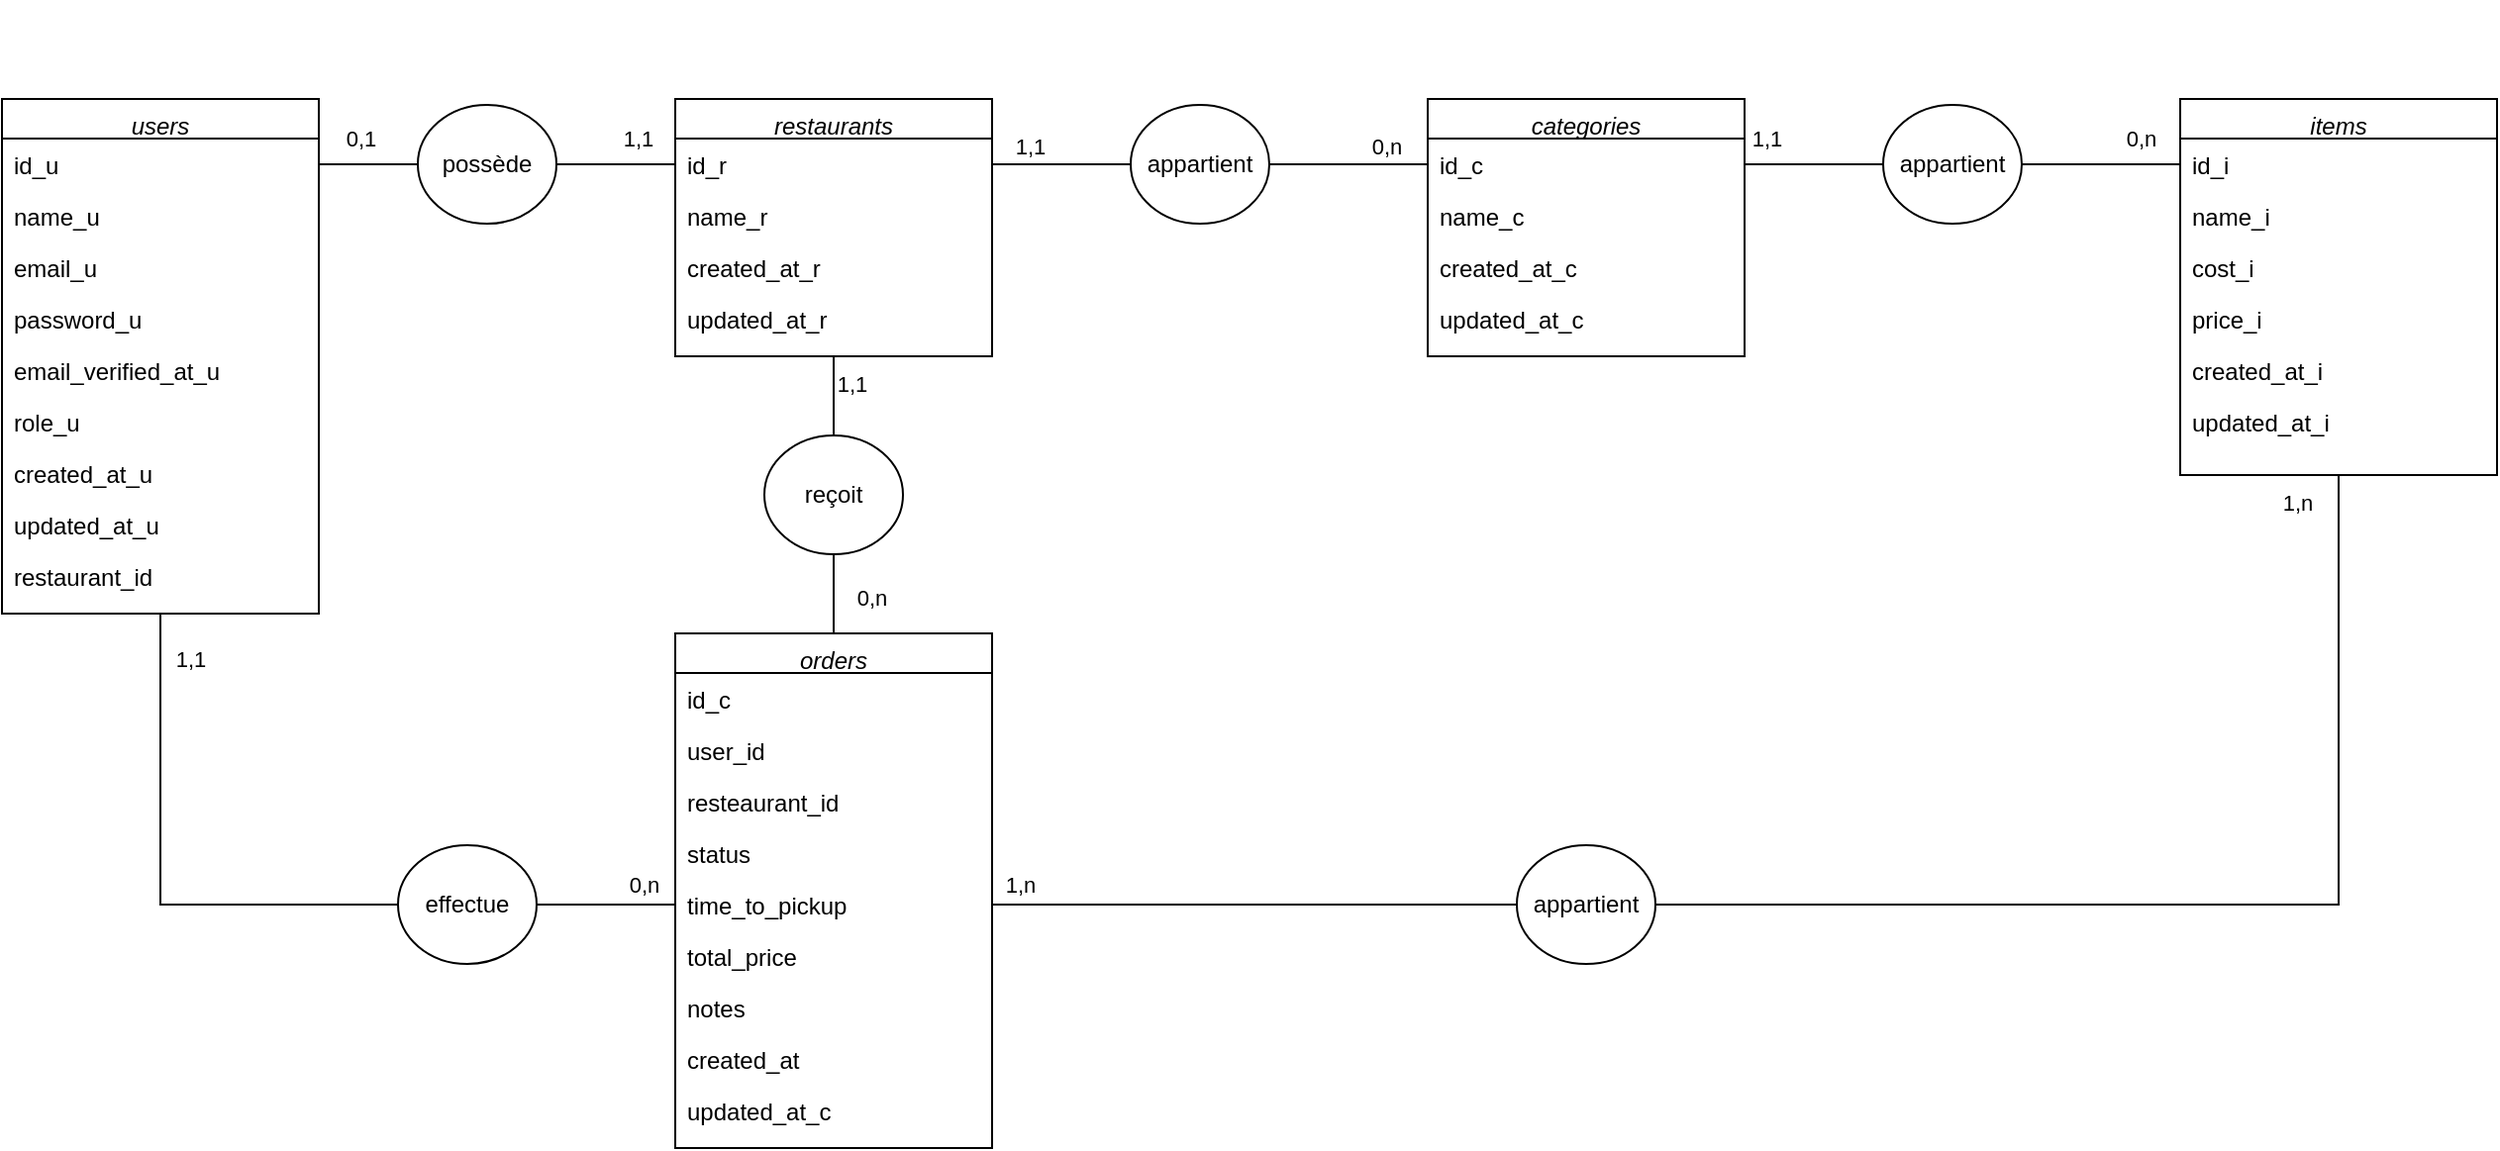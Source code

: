 <mxfile version="26.2.13">
  <diagram id="C5RBs43oDa-KdzZeNtuy" name="Page-1">
    <mxGraphModel dx="1509" dy="1807" grid="1" gridSize="10" guides="1" tooltips="1" connect="1" arrows="1" fold="1" page="1" pageScale="1" pageWidth="827" pageHeight="1169" math="0" shadow="0">
      <root>
        <mxCell id="WIyWlLk6GJQsqaUBKTNV-0" />
        <mxCell id="WIyWlLk6GJQsqaUBKTNV-1" parent="WIyWlLk6GJQsqaUBKTNV-0" />
        <mxCell id="zkfFHV4jXpPFQw0GAbJ--0" value="users" style="swimlane;fontStyle=2;align=center;verticalAlign=top;childLayout=stackLayout;horizontal=1;startSize=20;horizontalStack=0;resizeParent=1;resizeLast=0;collapsible=1;marginBottom=0;rounded=0;shadow=0;strokeWidth=1;" parent="WIyWlLk6GJQsqaUBKTNV-1" vertex="1">
          <mxGeometry x="40" y="-210" width="160" height="260" as="geometry">
            <mxRectangle x="230" y="140" width="160" height="26" as="alternateBounds" />
          </mxGeometry>
        </mxCell>
        <mxCell id="zkfFHV4jXpPFQw0GAbJ--1" value="id_u&#xa;" style="text;align=left;verticalAlign=top;spacingLeft=4;spacingRight=4;overflow=hidden;rotatable=0;points=[[0,0.5],[1,0.5]];portConstraint=eastwest;" parent="zkfFHV4jXpPFQw0GAbJ--0" vertex="1">
          <mxGeometry y="20" width="160" height="26" as="geometry" />
        </mxCell>
        <mxCell id="zkfFHV4jXpPFQw0GAbJ--2" value="name_u" style="text;align=left;verticalAlign=top;spacingLeft=4;spacingRight=4;overflow=hidden;rotatable=0;points=[[0,0.5],[1,0.5]];portConstraint=eastwest;rounded=0;shadow=0;html=0;" parent="zkfFHV4jXpPFQw0GAbJ--0" vertex="1">
          <mxGeometry y="46" width="160" height="26" as="geometry" />
        </mxCell>
        <mxCell id="zkfFHV4jXpPFQw0GAbJ--3" value="email_u" style="text;align=left;verticalAlign=top;spacingLeft=4;spacingRight=4;overflow=hidden;rotatable=0;points=[[0,0.5],[1,0.5]];portConstraint=eastwest;rounded=0;shadow=0;html=0;" parent="zkfFHV4jXpPFQw0GAbJ--0" vertex="1">
          <mxGeometry y="72" width="160" height="26" as="geometry" />
        </mxCell>
        <mxCell id="5I5igr2I8cZRX-Uuvu9K-4" value="password_u" style="text;align=left;verticalAlign=top;spacingLeft=4;spacingRight=4;overflow=hidden;rotatable=0;points=[[0,0.5],[1,0.5]];portConstraint=eastwest;rounded=0;shadow=0;html=0;" parent="zkfFHV4jXpPFQw0GAbJ--0" vertex="1">
          <mxGeometry y="98" width="160" height="26" as="geometry" />
        </mxCell>
        <mxCell id="5I5igr2I8cZRX-Uuvu9K-5" value="email_verified_at_u" style="text;align=left;verticalAlign=top;spacingLeft=4;spacingRight=4;overflow=hidden;rotatable=0;points=[[0,0.5],[1,0.5]];portConstraint=eastwest;rounded=0;shadow=0;html=0;" parent="zkfFHV4jXpPFQw0GAbJ--0" vertex="1">
          <mxGeometry y="124" width="160" height="26" as="geometry" />
        </mxCell>
        <mxCell id="5I5igr2I8cZRX-Uuvu9K-7" value="role_u" style="text;align=left;verticalAlign=top;spacingLeft=4;spacingRight=4;overflow=hidden;rotatable=0;points=[[0,0.5],[1,0.5]];portConstraint=eastwest;rounded=0;shadow=0;html=0;" parent="zkfFHV4jXpPFQw0GAbJ--0" vertex="1">
          <mxGeometry y="150" width="160" height="26" as="geometry" />
        </mxCell>
        <mxCell id="5I5igr2I8cZRX-Uuvu9K-8" value="created_at_u" style="text;align=left;verticalAlign=top;spacingLeft=4;spacingRight=4;overflow=hidden;rotatable=0;points=[[0,0.5],[1,0.5]];portConstraint=eastwest;rounded=0;shadow=0;html=0;" parent="zkfFHV4jXpPFQw0GAbJ--0" vertex="1">
          <mxGeometry y="176" width="160" height="26" as="geometry" />
        </mxCell>
        <mxCell id="5I5igr2I8cZRX-Uuvu9K-9" value="updated_at_u" style="text;align=left;verticalAlign=top;spacingLeft=4;spacingRight=4;overflow=hidden;rotatable=0;points=[[0,0.5],[1,0.5]];portConstraint=eastwest;rounded=0;shadow=0;html=0;" parent="zkfFHV4jXpPFQw0GAbJ--0" vertex="1">
          <mxGeometry y="202" width="160" height="26" as="geometry" />
        </mxCell>
        <mxCell id="i_vnmOZZxQOgbA--kltG-0" value="restaurant_id" style="text;align=left;verticalAlign=top;spacingLeft=4;spacingRight=4;overflow=hidden;rotatable=0;points=[[0,0.5],[1,0.5]];portConstraint=eastwest;rounded=0;shadow=0;html=0;" vertex="1" parent="zkfFHV4jXpPFQw0GAbJ--0">
          <mxGeometry y="228" width="160" height="26" as="geometry" />
        </mxCell>
        <mxCell id="5I5igr2I8cZRX-Uuvu9K-10" value="restaurants" style="swimlane;fontStyle=2;align=center;verticalAlign=top;childLayout=stackLayout;horizontal=1;startSize=20;horizontalStack=0;resizeParent=1;resizeLast=0;collapsible=1;marginBottom=0;rounded=0;shadow=0;strokeWidth=1;" parent="WIyWlLk6GJQsqaUBKTNV-1" vertex="1">
          <mxGeometry x="380" y="-210" width="160" height="130" as="geometry">
            <mxRectangle x="230" y="140" width="160" height="26" as="alternateBounds" />
          </mxGeometry>
        </mxCell>
        <mxCell id="5I5igr2I8cZRX-Uuvu9K-11" value="id_r&#xa;" style="text;align=left;verticalAlign=top;spacingLeft=4;spacingRight=4;overflow=hidden;rotatable=0;points=[[0,0.5],[1,0.5]];portConstraint=eastwest;" parent="5I5igr2I8cZRX-Uuvu9K-10" vertex="1">
          <mxGeometry y="20" width="160" height="26" as="geometry" />
        </mxCell>
        <mxCell id="5I5igr2I8cZRX-Uuvu9K-12" value="name_r" style="text;align=left;verticalAlign=top;spacingLeft=4;spacingRight=4;overflow=hidden;rotatable=0;points=[[0,0.5],[1,0.5]];portConstraint=eastwest;rounded=0;shadow=0;html=0;" parent="5I5igr2I8cZRX-Uuvu9K-10" vertex="1">
          <mxGeometry y="46" width="160" height="26" as="geometry" />
        </mxCell>
        <mxCell id="5I5igr2I8cZRX-Uuvu9K-17" value="created_at_r" style="text;align=left;verticalAlign=top;spacingLeft=4;spacingRight=4;overflow=hidden;rotatable=0;points=[[0,0.5],[1,0.5]];portConstraint=eastwest;rounded=0;shadow=0;html=0;" parent="5I5igr2I8cZRX-Uuvu9K-10" vertex="1">
          <mxGeometry y="72" width="160" height="26" as="geometry" />
        </mxCell>
        <mxCell id="5I5igr2I8cZRX-Uuvu9K-18" value="updated_at_r" style="text;align=left;verticalAlign=top;spacingLeft=4;spacingRight=4;overflow=hidden;rotatable=0;points=[[0,0.5],[1,0.5]];portConstraint=eastwest;rounded=0;shadow=0;html=0;" parent="5I5igr2I8cZRX-Uuvu9K-10" vertex="1">
          <mxGeometry y="98" width="160" height="26" as="geometry" />
        </mxCell>
        <mxCell id="5I5igr2I8cZRX-Uuvu9K-19" value="possède" style="ellipse;whiteSpace=wrap;html=1;" parent="WIyWlLk6GJQsqaUBKTNV-1" vertex="1">
          <mxGeometry x="250" y="-207" width="70" height="60" as="geometry" />
        </mxCell>
        <mxCell id="5I5igr2I8cZRX-Uuvu9K-20" value="" style="endArrow=none;html=1;rounded=0;exitX=1;exitY=0.5;exitDx=0;exitDy=0;entryX=0;entryY=0.5;entryDx=0;entryDy=0;" parent="WIyWlLk6GJQsqaUBKTNV-1" source="zkfFHV4jXpPFQw0GAbJ--1" target="5I5igr2I8cZRX-Uuvu9K-19" edge="1">
          <mxGeometry width="50" height="50" relative="1" as="geometry">
            <mxPoint x="700" y="-60" as="sourcePoint" />
            <mxPoint x="750" y="-110" as="targetPoint" />
          </mxGeometry>
        </mxCell>
        <mxCell id="5I5igr2I8cZRX-Uuvu9K-31" value="0&lt;span style=&quot;background-color: light-dark(#ffffff, var(--ge-dark-color, #121212)); color: light-dark(rgb(0, 0, 0), rgb(255, 255, 255));&quot;&gt;,1&lt;/span&gt;" style="edgeLabel;html=1;align=center;verticalAlign=middle;resizable=0;points=[];" parent="5I5igr2I8cZRX-Uuvu9K-20" vertex="1" connectable="0">
          <mxGeometry x="0.177" y="2" relative="1" as="geometry">
            <mxPoint x="-9" y="-11" as="offset" />
          </mxGeometry>
        </mxCell>
        <mxCell id="5I5igr2I8cZRX-Uuvu9K-21" value="" style="endArrow=none;html=1;rounded=0;exitX=1;exitY=0.5;exitDx=0;exitDy=0;entryX=0;entryY=0.5;entryDx=0;entryDy=0;" parent="WIyWlLk6GJQsqaUBKTNV-1" source="5I5igr2I8cZRX-Uuvu9K-19" target="5I5igr2I8cZRX-Uuvu9K-11" edge="1">
          <mxGeometry width="50" height="50" relative="1" as="geometry">
            <mxPoint x="700" y="-60" as="sourcePoint" />
            <mxPoint x="750" y="-110" as="targetPoint" />
          </mxGeometry>
        </mxCell>
        <mxCell id="5I5igr2I8cZRX-Uuvu9K-65" value="1,1" style="edgeLabel;html=1;align=center;verticalAlign=middle;resizable=0;points=[];" parent="5I5igr2I8cZRX-Uuvu9K-21" vertex="1" connectable="0">
          <mxGeometry x="-0.154" y="-1" relative="1" as="geometry">
            <mxPoint x="15" y="-14" as="offset" />
          </mxGeometry>
        </mxCell>
        <mxCell id="5I5igr2I8cZRX-Uuvu9K-32" value="categories" style="swimlane;fontStyle=2;align=center;verticalAlign=top;childLayout=stackLayout;horizontal=1;startSize=20;horizontalStack=0;resizeParent=1;resizeLast=0;collapsible=1;marginBottom=0;rounded=0;shadow=0;strokeWidth=1;" parent="WIyWlLk6GJQsqaUBKTNV-1" vertex="1">
          <mxGeometry x="760" y="-210" width="160" height="130" as="geometry">
            <mxRectangle x="230" y="140" width="160" height="26" as="alternateBounds" />
          </mxGeometry>
        </mxCell>
        <mxCell id="5I5igr2I8cZRX-Uuvu9K-33" value="id_c" style="text;align=left;verticalAlign=top;spacingLeft=4;spacingRight=4;overflow=hidden;rotatable=0;points=[[0,0.5],[1,0.5]];portConstraint=eastwest;" parent="5I5igr2I8cZRX-Uuvu9K-32" vertex="1">
          <mxGeometry y="20" width="160" height="26" as="geometry" />
        </mxCell>
        <mxCell id="5I5igr2I8cZRX-Uuvu9K-34" value="name_c" style="text;align=left;verticalAlign=top;spacingLeft=4;spacingRight=4;overflow=hidden;rotatable=0;points=[[0,0.5],[1,0.5]];portConstraint=eastwest;rounded=0;shadow=0;html=0;" parent="5I5igr2I8cZRX-Uuvu9K-32" vertex="1">
          <mxGeometry y="46" width="160" height="26" as="geometry" />
        </mxCell>
        <mxCell id="5I5igr2I8cZRX-Uuvu9K-35" value="created_at_c" style="text;align=left;verticalAlign=top;spacingLeft=4;spacingRight=4;overflow=hidden;rotatable=0;points=[[0,0.5],[1,0.5]];portConstraint=eastwest;rounded=0;shadow=0;html=0;" parent="5I5igr2I8cZRX-Uuvu9K-32" vertex="1">
          <mxGeometry y="72" width="160" height="26" as="geometry" />
        </mxCell>
        <mxCell id="5I5igr2I8cZRX-Uuvu9K-36" value="updated_at_c" style="text;align=left;verticalAlign=top;spacingLeft=4;spacingRight=4;overflow=hidden;rotatable=0;points=[[0,0.5],[1,0.5]];portConstraint=eastwest;rounded=0;shadow=0;html=0;" parent="5I5igr2I8cZRX-Uuvu9K-32" vertex="1">
          <mxGeometry y="98" width="160" height="26" as="geometry" />
        </mxCell>
        <mxCell id="5I5igr2I8cZRX-Uuvu9K-37" value="items" style="swimlane;fontStyle=2;align=center;verticalAlign=top;childLayout=stackLayout;horizontal=1;startSize=20;horizontalStack=0;resizeParent=1;resizeLast=0;collapsible=1;marginBottom=0;rounded=0;shadow=0;strokeWidth=1;" parent="WIyWlLk6GJQsqaUBKTNV-1" vertex="1">
          <mxGeometry x="1140" y="-210" width="160" height="190" as="geometry">
            <mxRectangle x="230" y="140" width="160" height="26" as="alternateBounds" />
          </mxGeometry>
        </mxCell>
        <mxCell id="5I5igr2I8cZRX-Uuvu9K-38" value="id_i" style="text;align=left;verticalAlign=top;spacingLeft=4;spacingRight=4;overflow=hidden;rotatable=0;points=[[0,0.5],[1,0.5]];portConstraint=eastwest;" parent="5I5igr2I8cZRX-Uuvu9K-37" vertex="1">
          <mxGeometry y="20" width="160" height="26" as="geometry" />
        </mxCell>
        <mxCell id="5I5igr2I8cZRX-Uuvu9K-39" value="name_i" style="text;align=left;verticalAlign=top;spacingLeft=4;spacingRight=4;overflow=hidden;rotatable=0;points=[[0,0.5],[1,0.5]];portConstraint=eastwest;rounded=0;shadow=0;html=0;" parent="5I5igr2I8cZRX-Uuvu9K-37" vertex="1">
          <mxGeometry y="46" width="160" height="26" as="geometry" />
        </mxCell>
        <mxCell id="5I5igr2I8cZRX-Uuvu9K-56" value="cost_i" style="text;align=left;verticalAlign=top;spacingLeft=4;spacingRight=4;overflow=hidden;rotatable=0;points=[[0,0.5],[1,0.5]];portConstraint=eastwest;rounded=0;shadow=0;html=0;" parent="5I5igr2I8cZRX-Uuvu9K-37" vertex="1">
          <mxGeometry y="72" width="160" height="26" as="geometry" />
        </mxCell>
        <mxCell id="5I5igr2I8cZRX-Uuvu9K-57" value="price_i" style="text;align=left;verticalAlign=top;spacingLeft=4;spacingRight=4;overflow=hidden;rotatable=0;points=[[0,0.5],[1,0.5]];portConstraint=eastwest;rounded=0;shadow=0;html=0;" parent="5I5igr2I8cZRX-Uuvu9K-37" vertex="1">
          <mxGeometry y="98" width="160" height="26" as="geometry" />
        </mxCell>
        <mxCell id="5I5igr2I8cZRX-Uuvu9K-40" value="created_at_i" style="text;align=left;verticalAlign=top;spacingLeft=4;spacingRight=4;overflow=hidden;rotatable=0;points=[[0,0.5],[1,0.5]];portConstraint=eastwest;rounded=0;shadow=0;html=0;" parent="5I5igr2I8cZRX-Uuvu9K-37" vertex="1">
          <mxGeometry y="124" width="160" height="26" as="geometry" />
        </mxCell>
        <mxCell id="5I5igr2I8cZRX-Uuvu9K-41" value="updated_at_i" style="text;align=left;verticalAlign=top;spacingLeft=4;spacingRight=4;overflow=hidden;rotatable=0;points=[[0,0.5],[1,0.5]];portConstraint=eastwest;rounded=0;shadow=0;html=0;" parent="5I5igr2I8cZRX-Uuvu9K-37" vertex="1">
          <mxGeometry y="150" width="160" height="26" as="geometry" />
        </mxCell>
        <mxCell id="5I5igr2I8cZRX-Uuvu9K-42" value="appartient" style="ellipse;whiteSpace=wrap;html=1;" parent="WIyWlLk6GJQsqaUBKTNV-1" vertex="1">
          <mxGeometry x="610" y="-207" width="70" height="60" as="geometry" />
        </mxCell>
        <mxCell id="5I5igr2I8cZRX-Uuvu9K-43" value="appartient" style="ellipse;whiteSpace=wrap;html=1;" parent="WIyWlLk6GJQsqaUBKTNV-1" vertex="1">
          <mxGeometry x="990" y="-207" width="70" height="60" as="geometry" />
        </mxCell>
        <mxCell id="5I5igr2I8cZRX-Uuvu9K-49" value="" style="endArrow=none;html=1;rounded=0;exitX=0;exitY=0.5;exitDx=0;exitDy=0;entryX=1;entryY=0.5;entryDx=0;entryDy=0;" parent="WIyWlLk6GJQsqaUBKTNV-1" source="5I5igr2I8cZRX-Uuvu9K-43" target="5I5igr2I8cZRX-Uuvu9K-33" edge="1">
          <mxGeometry width="50" height="50" relative="1" as="geometry">
            <mxPoint x="700" y="60" as="sourcePoint" />
            <mxPoint x="750" y="10" as="targetPoint" />
          </mxGeometry>
        </mxCell>
        <mxCell id="5I5igr2I8cZRX-Uuvu9K-54" value="1,1" style="edgeLabel;html=1;align=center;verticalAlign=middle;resizable=0;points=[];" parent="5I5igr2I8cZRX-Uuvu9K-49" vertex="1" connectable="0">
          <mxGeometry x="-0.296" y="-4" relative="1" as="geometry">
            <mxPoint x="-35" y="-9" as="offset" />
          </mxGeometry>
        </mxCell>
        <mxCell id="5I5igr2I8cZRX-Uuvu9K-50" value="" style="endArrow=none;html=1;rounded=0;exitX=1;exitY=0.5;exitDx=0;exitDy=0;entryX=0;entryY=0.5;entryDx=0;entryDy=0;" parent="WIyWlLk6GJQsqaUBKTNV-1" source="5I5igr2I8cZRX-Uuvu9K-43" target="5I5igr2I8cZRX-Uuvu9K-38" edge="1">
          <mxGeometry width="50" height="50" relative="1" as="geometry">
            <mxPoint x="700" y="60" as="sourcePoint" />
            <mxPoint x="750" y="10" as="targetPoint" />
            <Array as="points" />
          </mxGeometry>
        </mxCell>
        <mxCell id="5I5igr2I8cZRX-Uuvu9K-55" value="0,n" style="edgeLabel;html=1;align=center;verticalAlign=middle;resizable=0;points=[];" parent="5I5igr2I8cZRX-Uuvu9K-50" vertex="1" connectable="0">
          <mxGeometry x="0.151" y="-1" relative="1" as="geometry">
            <mxPoint x="14" y="-14" as="offset" />
          </mxGeometry>
        </mxCell>
        <mxCell id="ZSL6f-kgbg-dTIQxAt_l-1" value="" style="endArrow=none;html=1;rounded=0;exitX=1;exitY=0.5;exitDx=0;exitDy=0;entryX=0;entryY=0.5;entryDx=0;entryDy=0;" parent="WIyWlLk6GJQsqaUBKTNV-1" source="5I5igr2I8cZRX-Uuvu9K-11" target="5I5igr2I8cZRX-Uuvu9K-42" edge="1">
          <mxGeometry width="50" height="50" relative="1" as="geometry">
            <mxPoint x="700" y="-40" as="sourcePoint" />
            <mxPoint x="750" y="-90" as="targetPoint" />
          </mxGeometry>
        </mxCell>
        <mxCell id="ZSL6f-kgbg-dTIQxAt_l-2" value="" style="endArrow=none;html=1;rounded=0;exitX=1;exitY=0.5;exitDx=0;exitDy=0;entryX=0;entryY=0.5;entryDx=0;entryDy=0;" parent="WIyWlLk6GJQsqaUBKTNV-1" source="5I5igr2I8cZRX-Uuvu9K-42" target="5I5igr2I8cZRX-Uuvu9K-33" edge="1">
          <mxGeometry width="50" height="50" relative="1" as="geometry">
            <mxPoint x="700" y="-40" as="sourcePoint" />
            <mxPoint x="750" y="-90" as="targetPoint" />
          </mxGeometry>
        </mxCell>
        <mxCell id="ZSL6f-kgbg-dTIQxAt_l-3" value="1,1" style="edgeLabel;html=1;align=center;verticalAlign=middle;resizable=0;points=[];" parent="WIyWlLk6GJQsqaUBKTNV-1" vertex="1" connectable="0">
          <mxGeometry x="560" y="-200" as="geometry">
            <mxPoint x="-1" y="14" as="offset" />
          </mxGeometry>
        </mxCell>
        <mxCell id="ZSL6f-kgbg-dTIQxAt_l-4" value="0,n" style="edgeLabel;html=1;align=center;verticalAlign=middle;resizable=0;points=[];" parent="WIyWlLk6GJQsqaUBKTNV-1" vertex="1" connectable="0">
          <mxGeometry x="740" y="-200" as="geometry">
            <mxPoint x="-1" y="14" as="offset" />
          </mxGeometry>
        </mxCell>
        <mxCell id="i_vnmOZZxQOgbA--kltG-1" value="orders" style="swimlane;fontStyle=2;align=center;verticalAlign=top;childLayout=stackLayout;horizontal=1;startSize=20;horizontalStack=0;resizeParent=1;resizeLast=0;collapsible=1;marginBottom=0;rounded=0;shadow=0;strokeWidth=1;" vertex="1" parent="WIyWlLk6GJQsqaUBKTNV-1">
          <mxGeometry x="380" y="60" width="160" height="260" as="geometry">
            <mxRectangle x="230" y="140" width="160" height="26" as="alternateBounds" />
          </mxGeometry>
        </mxCell>
        <mxCell id="i_vnmOZZxQOgbA--kltG-2" value="id_c" style="text;align=left;verticalAlign=top;spacingLeft=4;spacingRight=4;overflow=hidden;rotatable=0;points=[[0,0.5],[1,0.5]];portConstraint=eastwest;" vertex="1" parent="i_vnmOZZxQOgbA--kltG-1">
          <mxGeometry y="20" width="160" height="26" as="geometry" />
        </mxCell>
        <mxCell id="i_vnmOZZxQOgbA--kltG-3" value="user_id" style="text;align=left;verticalAlign=top;spacingLeft=4;spacingRight=4;overflow=hidden;rotatable=0;points=[[0,0.5],[1,0.5]];portConstraint=eastwest;rounded=0;shadow=0;html=0;" vertex="1" parent="i_vnmOZZxQOgbA--kltG-1">
          <mxGeometry y="46" width="160" height="26" as="geometry" />
        </mxCell>
        <mxCell id="i_vnmOZZxQOgbA--kltG-4" value="resteaurant_id" style="text;align=left;verticalAlign=top;spacingLeft=4;spacingRight=4;overflow=hidden;rotatable=0;points=[[0,0.5],[1,0.5]];portConstraint=eastwest;rounded=0;shadow=0;html=0;" vertex="1" parent="i_vnmOZZxQOgbA--kltG-1">
          <mxGeometry y="72" width="160" height="26" as="geometry" />
        </mxCell>
        <mxCell id="i_vnmOZZxQOgbA--kltG-5" value="status" style="text;align=left;verticalAlign=top;spacingLeft=4;spacingRight=4;overflow=hidden;rotatable=0;points=[[0,0.5],[1,0.5]];portConstraint=eastwest;rounded=0;shadow=0;html=0;" vertex="1" parent="i_vnmOZZxQOgbA--kltG-1">
          <mxGeometry y="98" width="160" height="26" as="geometry" />
        </mxCell>
        <mxCell id="i_vnmOZZxQOgbA--kltG-11" value="time_to_pickup" style="text;align=left;verticalAlign=top;spacingLeft=4;spacingRight=4;overflow=hidden;rotatable=0;points=[[0,0.5],[1,0.5]];portConstraint=eastwest;rounded=0;shadow=0;html=0;" vertex="1" parent="i_vnmOZZxQOgbA--kltG-1">
          <mxGeometry y="124" width="160" height="26" as="geometry" />
        </mxCell>
        <mxCell id="i_vnmOZZxQOgbA--kltG-12" value="total_price" style="text;align=left;verticalAlign=top;spacingLeft=4;spacingRight=4;overflow=hidden;rotatable=0;points=[[0,0.5],[1,0.5]];portConstraint=eastwest;rounded=0;shadow=0;html=0;" vertex="1" parent="i_vnmOZZxQOgbA--kltG-1">
          <mxGeometry y="150" width="160" height="26" as="geometry" />
        </mxCell>
        <mxCell id="i_vnmOZZxQOgbA--kltG-13" value="notes" style="text;align=left;verticalAlign=top;spacingLeft=4;spacingRight=4;overflow=hidden;rotatable=0;points=[[0,0.5],[1,0.5]];portConstraint=eastwest;rounded=0;shadow=0;html=0;" vertex="1" parent="i_vnmOZZxQOgbA--kltG-1">
          <mxGeometry y="176" width="160" height="26" as="geometry" />
        </mxCell>
        <mxCell id="i_vnmOZZxQOgbA--kltG-14" value="created_at" style="text;align=left;verticalAlign=top;spacingLeft=4;spacingRight=4;overflow=hidden;rotatable=0;points=[[0,0.5],[1,0.5]];portConstraint=eastwest;rounded=0;shadow=0;html=0;" vertex="1" parent="i_vnmOZZxQOgbA--kltG-1">
          <mxGeometry y="202" width="160" height="26" as="geometry" />
        </mxCell>
        <mxCell id="i_vnmOZZxQOgbA--kltG-15" value="updated_at_c" style="text;align=left;verticalAlign=top;spacingLeft=4;spacingRight=4;overflow=hidden;rotatable=0;points=[[0,0.5],[1,0.5]];portConstraint=eastwest;rounded=0;shadow=0;html=0;" vertex="1" parent="i_vnmOZZxQOgbA--kltG-1">
          <mxGeometry y="228" width="160" height="26" as="geometry" />
        </mxCell>
        <mxCell id="i_vnmOZZxQOgbA--kltG-20" value="effectue" style="ellipse;whiteSpace=wrap;html=1;" vertex="1" parent="WIyWlLk6GJQsqaUBKTNV-1">
          <mxGeometry x="240" y="167" width="70" height="60" as="geometry" />
        </mxCell>
        <mxCell id="i_vnmOZZxQOgbA--kltG-21" value="" style="endArrow=none;html=1;rounded=0;exitX=0.5;exitY=1;exitDx=0;exitDy=0;entryX=0;entryY=0.5;entryDx=0;entryDy=0;" edge="1" parent="WIyWlLk6GJQsqaUBKTNV-1" source="zkfFHV4jXpPFQw0GAbJ--0" target="i_vnmOZZxQOgbA--kltG-20">
          <mxGeometry width="50" height="50" relative="1" as="geometry">
            <mxPoint x="640" y="80" as="sourcePoint" />
            <mxPoint x="690" y="30" as="targetPoint" />
            <Array as="points">
              <mxPoint x="120" y="197" />
            </Array>
          </mxGeometry>
        </mxCell>
        <mxCell id="i_vnmOZZxQOgbA--kltG-22" value="" style="endArrow=none;html=1;rounded=0;exitX=1;exitY=0.5;exitDx=0;exitDy=0;entryX=0;entryY=0.5;entryDx=0;entryDy=0;" edge="1" parent="WIyWlLk6GJQsqaUBKTNV-1" source="i_vnmOZZxQOgbA--kltG-20" target="i_vnmOZZxQOgbA--kltG-11">
          <mxGeometry width="50" height="50" relative="1" as="geometry">
            <mxPoint x="130" y="60" as="sourcePoint" />
            <mxPoint x="330" y="130" as="targetPoint" />
            <Array as="points" />
          </mxGeometry>
        </mxCell>
        <mxCell id="i_vnmOZZxQOgbA--kltG-23" value="" style="endArrow=none;html=1;rounded=0;exitX=0.5;exitY=1;exitDx=0;exitDy=0;entryX=0.5;entryY=0;entryDx=0;entryDy=0;" edge="1" parent="WIyWlLk6GJQsqaUBKTNV-1" source="i_vnmOZZxQOgbA--kltG-24" target="i_vnmOZZxQOgbA--kltG-1">
          <mxGeometry width="50" height="50" relative="1" as="geometry">
            <mxPoint x="330" y="200" as="sourcePoint" />
            <mxPoint x="428" y="199" as="targetPoint" />
            <Array as="points" />
          </mxGeometry>
        </mxCell>
        <mxCell id="i_vnmOZZxQOgbA--kltG-25" value="" style="endArrow=none;html=1;rounded=0;exitX=0.5;exitY=1;exitDx=0;exitDy=0;entryX=0.5;entryY=0;entryDx=0;entryDy=0;" edge="1" parent="WIyWlLk6GJQsqaUBKTNV-1" source="5I5igr2I8cZRX-Uuvu9K-10" target="i_vnmOZZxQOgbA--kltG-24">
          <mxGeometry width="50" height="50" relative="1" as="geometry">
            <mxPoint x="460" y="-80" as="sourcePoint" />
            <mxPoint x="460" y="60" as="targetPoint" />
            <Array as="points" />
          </mxGeometry>
        </mxCell>
        <mxCell id="i_vnmOZZxQOgbA--kltG-24" value="reçoit" style="ellipse;whiteSpace=wrap;html=1;" vertex="1" parent="WIyWlLk6GJQsqaUBKTNV-1">
          <mxGeometry x="425" y="-40" width="70" height="60" as="geometry" />
        </mxCell>
        <mxCell id="i_vnmOZZxQOgbA--kltG-26" value="" style="endArrow=none;html=1;rounded=0;exitX=0;exitY=0.5;exitDx=0;exitDy=0;entryX=1;entryY=0.5;entryDx=0;entryDy=0;" edge="1" parent="WIyWlLk6GJQsqaUBKTNV-1" source="i_vnmOZZxQOgbA--kltG-30" target="i_vnmOZZxQOgbA--kltG-11">
          <mxGeometry width="50" height="50" relative="1" as="geometry">
            <mxPoint x="620" y="197" as="sourcePoint" />
            <mxPoint x="470" y="70" as="targetPoint" />
            <Array as="points" />
          </mxGeometry>
        </mxCell>
        <mxCell id="i_vnmOZZxQOgbA--kltG-31" value="" style="endArrow=none;html=1;rounded=0;exitX=0.5;exitY=1;exitDx=0;exitDy=0;entryX=1;entryY=0.5;entryDx=0;entryDy=0;" edge="1" parent="WIyWlLk6GJQsqaUBKTNV-1" source="5I5igr2I8cZRX-Uuvu9K-37" target="i_vnmOZZxQOgbA--kltG-30">
          <mxGeometry width="50" height="50" relative="1" as="geometry">
            <mxPoint x="1220" y="-20" as="sourcePoint" />
            <mxPoint x="930" y="197" as="targetPoint" />
            <Array as="points">
              <mxPoint x="1220" y="197" />
            </Array>
          </mxGeometry>
        </mxCell>
        <mxCell id="i_vnmOZZxQOgbA--kltG-30" value="appartient" style="ellipse;whiteSpace=wrap;html=1;" vertex="1" parent="WIyWlLk6GJQsqaUBKTNV-1">
          <mxGeometry x="805" y="167" width="70" height="60" as="geometry" />
        </mxCell>
        <mxCell id="i_vnmOZZxQOgbA--kltG-32" value="0&lt;span style=&quot;background-color: light-dark(#ffffff, var(--ge-dark-color, #121212)); color: light-dark(rgb(0, 0, 0), rgb(255, 255, 255));&quot;&gt;,n&lt;/span&gt;" style="edgeLabel;html=1;align=center;verticalAlign=middle;resizable=0;points=[];" vertex="1" connectable="0" parent="WIyWlLk6GJQsqaUBKTNV-1">
          <mxGeometry x="380.002" y="-115" as="geometry">
            <mxPoint x="-16" y="302" as="offset" />
          </mxGeometry>
        </mxCell>
        <mxCell id="i_vnmOZZxQOgbA--kltG-33" value="&lt;span style=&quot;background-color: light-dark(#ffffff, var(--ge-dark-color, #121212)); color: light-dark(rgb(0, 0, 0), rgb(255, 255, 255));&quot;&gt;1,1&lt;/span&gt;" style="edgeLabel;html=1;align=center;verticalAlign=middle;resizable=0;points=[];" vertex="1" connectable="0" parent="WIyWlLk6GJQsqaUBKTNV-1">
          <mxGeometry x="240.002" y="-147" as="geometry">
            <mxPoint x="-105" y="220" as="offset" />
          </mxGeometry>
        </mxCell>
        <mxCell id="i_vnmOZZxQOgbA--kltG-35" value="1,n" style="edgeLabel;html=1;align=center;verticalAlign=middle;resizable=0;points=[];" vertex="1" connectable="0" parent="WIyWlLk6GJQsqaUBKTNV-1">
          <mxGeometry x="570.002" y="-115" as="geometry">
            <mxPoint x="-16" y="302" as="offset" />
          </mxGeometry>
        </mxCell>
        <mxCell id="i_vnmOZZxQOgbA--kltG-36" value="0,n" style="edgeLabel;html=1;align=center;verticalAlign=middle;resizable=0;points=[];" vertex="1" connectable="0" parent="WIyWlLk6GJQsqaUBKTNV-1">
          <mxGeometry x="495.002" y="-260" as="geometry">
            <mxPoint x="-16" y="302" as="offset" />
          </mxGeometry>
        </mxCell>
        <mxCell id="i_vnmOZZxQOgbA--kltG-37" value="1,1" style="edgeLabel;html=1;align=center;verticalAlign=middle;resizable=0;points=[];" vertex="1" connectable="0" parent="WIyWlLk6GJQsqaUBKTNV-1">
          <mxGeometry x="470" y="-80" as="geometry">
            <mxPoint x="-1" y="14" as="offset" />
          </mxGeometry>
        </mxCell>
        <mxCell id="i_vnmOZZxQOgbA--kltG-38" value="1,n" style="edgeLabel;html=1;align=center;verticalAlign=middle;resizable=0;points=[];" vertex="1" connectable="0" parent="WIyWlLk6GJQsqaUBKTNV-1">
          <mxGeometry x="1200" y="-20" as="geometry">
            <mxPoint x="-1" y="14" as="offset" />
          </mxGeometry>
        </mxCell>
      </root>
    </mxGraphModel>
  </diagram>
</mxfile>
